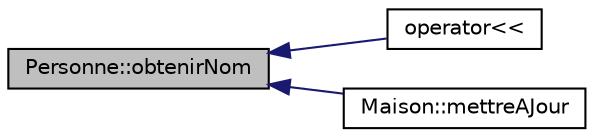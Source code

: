digraph "Personne::obtenirNom"
{
  bgcolor="transparent";
  edge [fontname="Helvetica",fontsize="10",labelfontname="Helvetica",labelfontsize="10"];
  node [fontname="Helvetica",fontsize="10",shape=record];
  rankdir="LR";
  Node1 [label="Personne::obtenirNom",height=0.2,width=0.4,color="black", fillcolor="grey75", style="filled", fontcolor="black"];
  Node1 -> Node2 [dir="back",color="midnightblue",fontsize="10",style="solid",fontname="Helvetica"];
  Node2 [label="operator\<\<",height=0.2,width=0.4,color="black",URL="$cellulaire_8cpp.html#ae045d7b20de41b47c04ce3be855a88bf"];
  Node1 -> Node3 [dir="back",color="midnightblue",fontsize="10",style="solid",fontname="Helvetica"];
  Node3 [label="Maison::mettreAJour",height=0.2,width=0.4,color="black",URL="$class_maison.html#aa272f9ae2e68a080bb2217e6c82966c5"];
}
